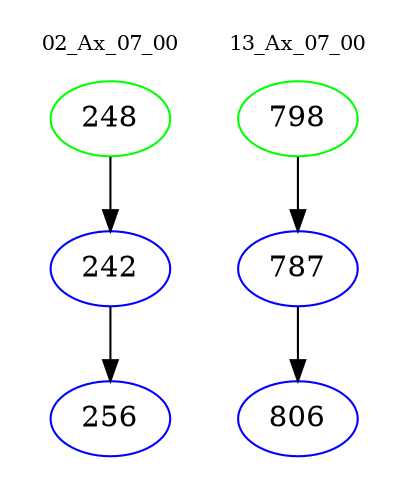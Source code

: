 digraph{
subgraph cluster_0 {
color = white
label = "02_Ax_07_00";
fontsize=10;
T0_248 [label="248", color="green"]
T0_248 -> T0_242 [color="black"]
T0_242 [label="242", color="blue"]
T0_242 -> T0_256 [color="black"]
T0_256 [label="256", color="blue"]
}
subgraph cluster_1 {
color = white
label = "13_Ax_07_00";
fontsize=10;
T1_798 [label="798", color="green"]
T1_798 -> T1_787 [color="black"]
T1_787 [label="787", color="blue"]
T1_787 -> T1_806 [color="black"]
T1_806 [label="806", color="blue"]
}
}
